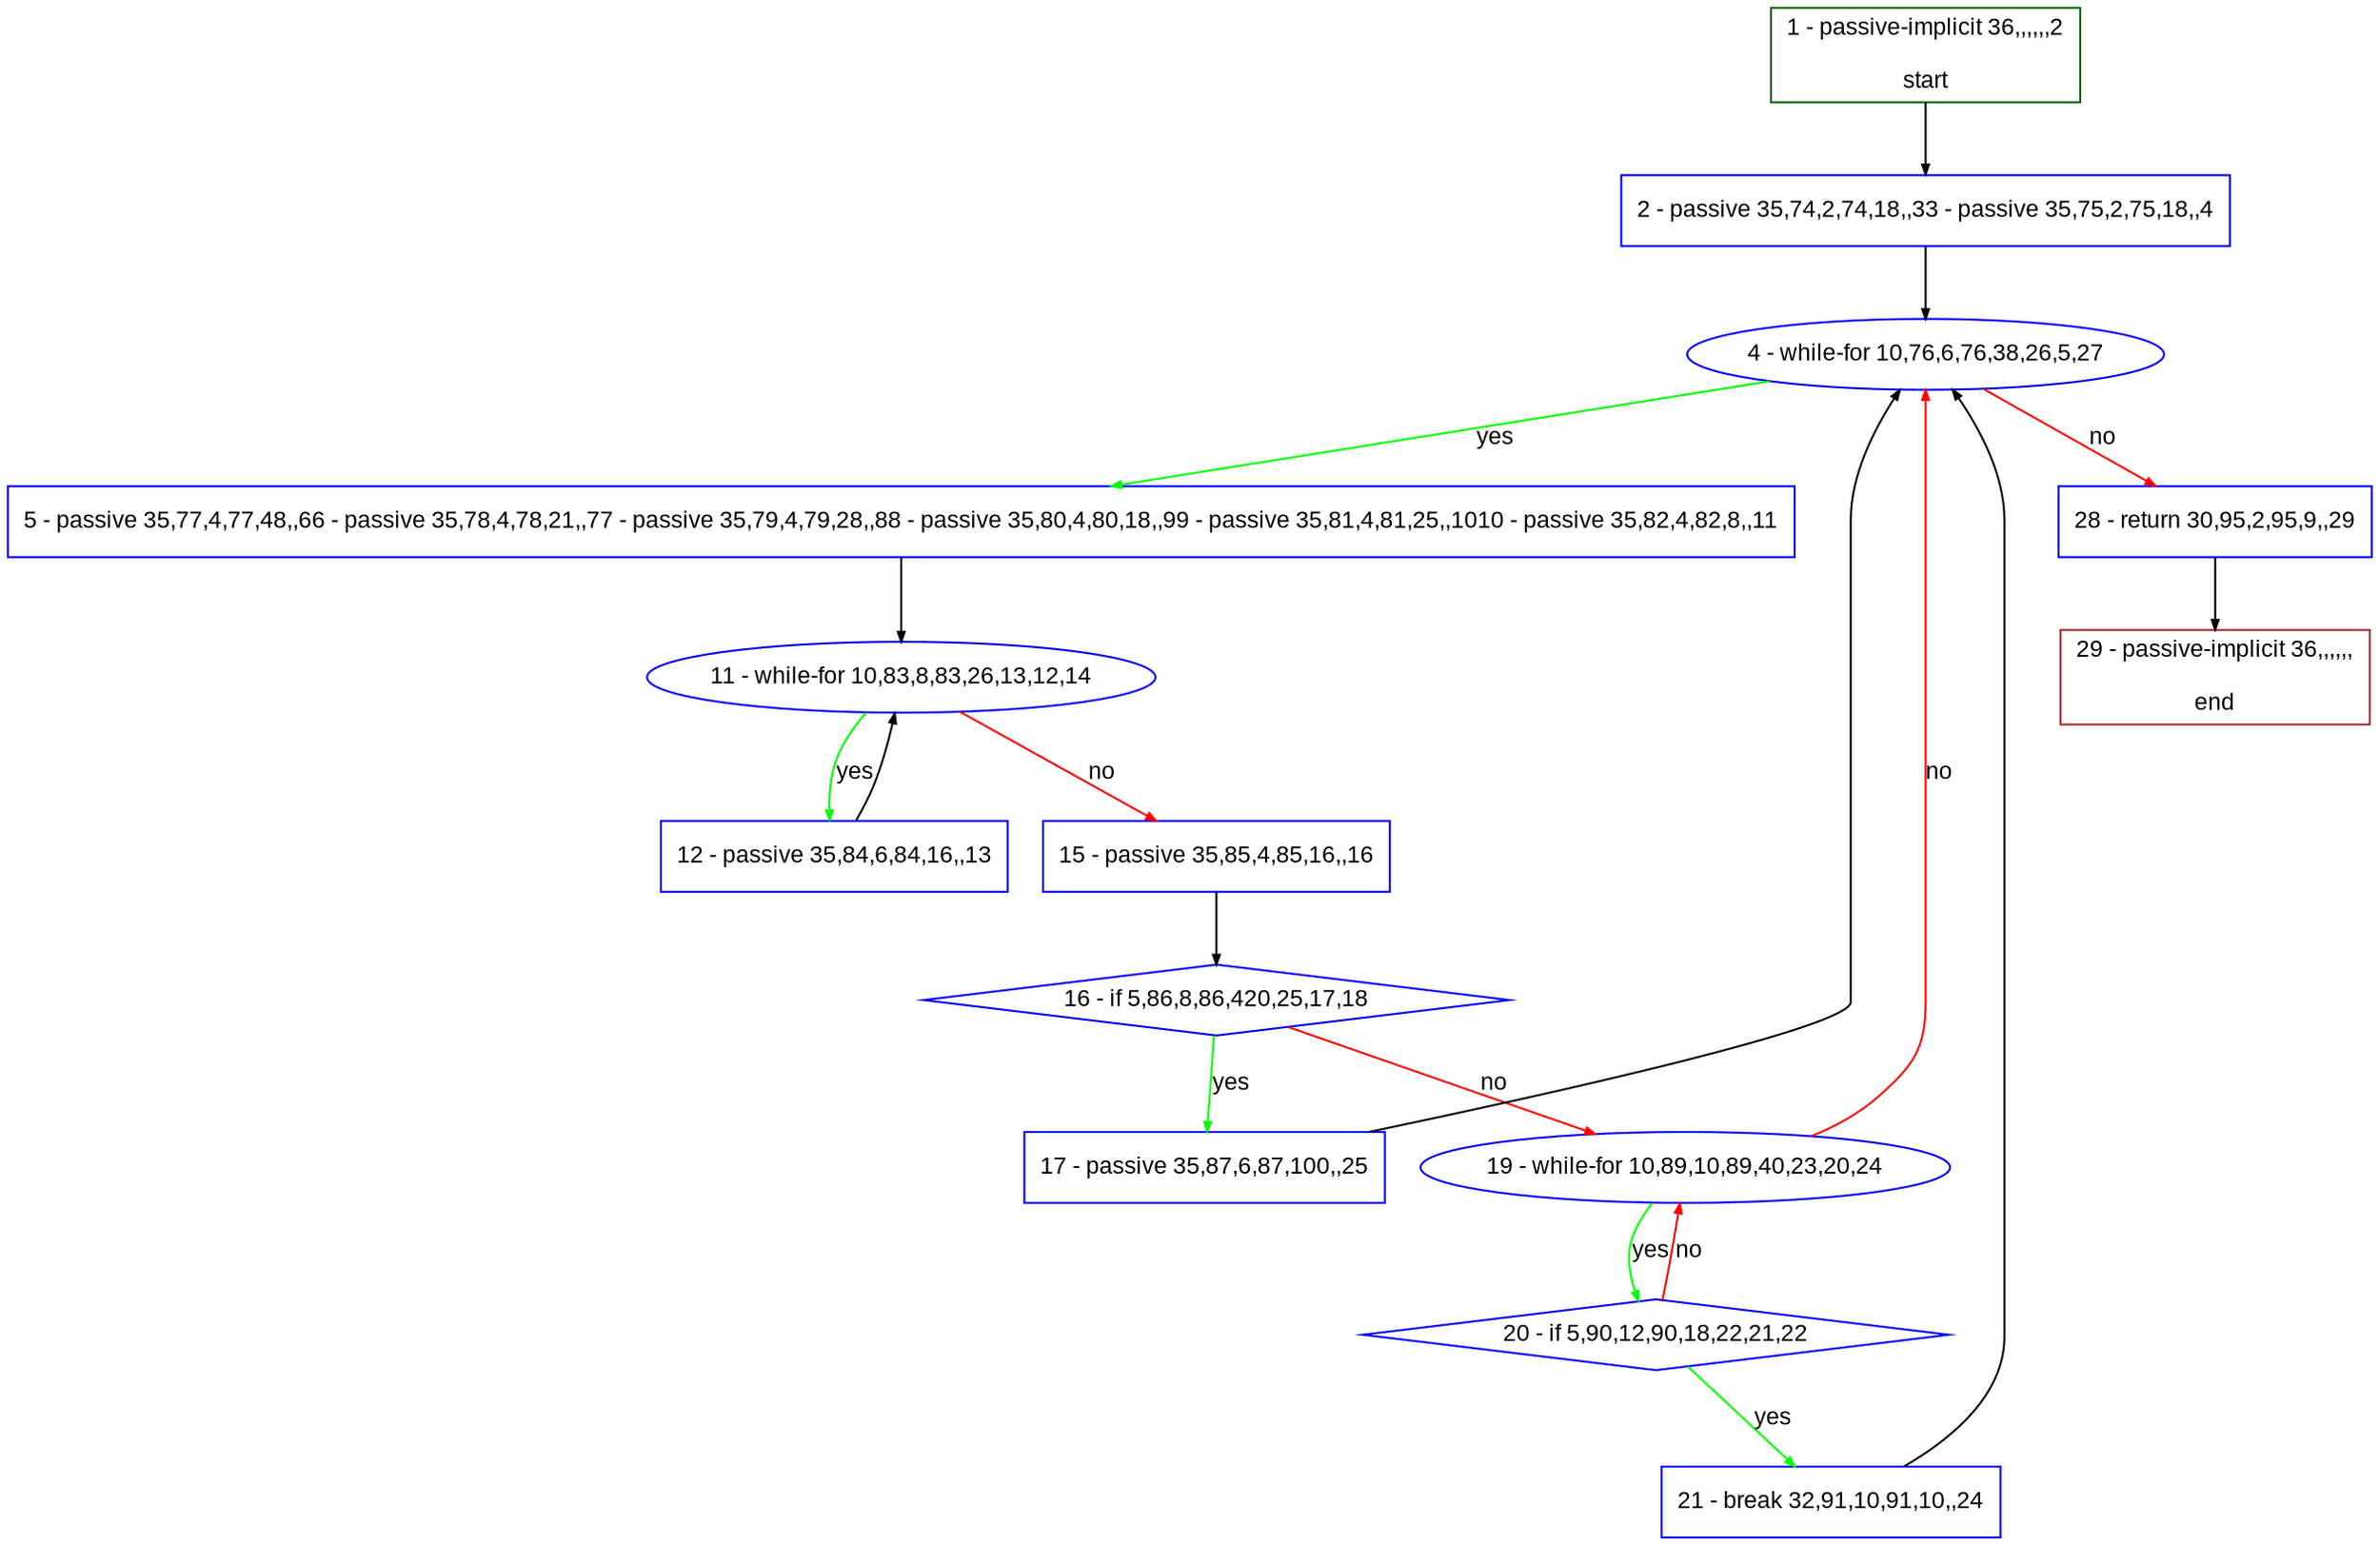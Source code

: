 digraph "" {
  graph [pack="true", label="", fontsize="12", packmode="clust", fontname="Arial", fillcolor="#FFFFCC", bgcolor="white", style="rounded,filled", compound="true"];
  node [node_initialized="no", label="", color="grey", fontsize="12", fillcolor="white", fontname="Arial", style="filled", shape="rectangle", compound="true", fixedsize="false"];
  edge [fontcolor="black", arrowhead="normal", arrowtail="none", arrowsize="0.5", ltail="", label="", color="black", fontsize="12", lhead="", fontname="Arial", dir="forward", compound="true"];
  __N1 [label="2 - passive 35,74,2,74,18,,33 - passive 35,75,2,75,18,,4", color="#0000ff", fillcolor="#ffffff", style="filled", shape="box"];
  __N2 [label="1 - passive-implicit 36,,,,,,2\n\nstart", color="#006400", fillcolor="#ffffff", style="filled", shape="box"];
  __N3 [label="4 - while-for 10,76,6,76,38,26,5,27", color="#0000ff", fillcolor="#ffffff", style="filled", shape="oval"];
  __N4 [label="5 - passive 35,77,4,77,48,,66 - passive 35,78,4,78,21,,77 - passive 35,79,4,79,28,,88 - passive 35,80,4,80,18,,99 - passive 35,81,4,81,25,,1010 - passive 35,82,4,82,8,,11", color="#0000ff", fillcolor="#ffffff", style="filled", shape="box"];
  __N5 [label="28 - return 30,95,2,95,9,,29", color="#0000ff", fillcolor="#ffffff", style="filled", shape="box"];
  __N6 [label="11 - while-for 10,83,8,83,26,13,12,14", color="#0000ff", fillcolor="#ffffff", style="filled", shape="oval"];
  __N7 [label="12 - passive 35,84,6,84,16,,13", color="#0000ff", fillcolor="#ffffff", style="filled", shape="box"];
  __N8 [label="15 - passive 35,85,4,85,16,,16", color="#0000ff", fillcolor="#ffffff", style="filled", shape="box"];
  __N9 [label="16 - if 5,86,8,86,420,25,17,18", color="#0000ff", fillcolor="#ffffff", style="filled", shape="diamond"];
  __N10 [label="17 - passive 35,87,6,87,100,,25", color="#0000ff", fillcolor="#ffffff", style="filled", shape="box"];
  __N11 [label="19 - while-for 10,89,10,89,40,23,20,24", color="#0000ff", fillcolor="#ffffff", style="filled", shape="oval"];
  __N12 [label="20 - if 5,90,12,90,18,22,21,22", color="#0000ff", fillcolor="#ffffff", style="filled", shape="diamond"];
  __N13 [label="21 - break 32,91,10,91,10,,24", color="#0000ff", fillcolor="#ffffff", style="filled", shape="box"];
  __N14 [label="29 - passive-implicit 36,,,,,,\n\nend", color="#a52a2a", fillcolor="#ffffff", style="filled", shape="box"];
  __N2 -> __N1 [arrowhead="normal", arrowtail="none", color="#000000", label="", dir="forward"];
  __N1 -> __N3 [arrowhead="normal", arrowtail="none", color="#000000", label="", dir="forward"];
  __N3 -> __N4 [arrowhead="normal", arrowtail="none", color="#00ff00", label="yes", dir="forward"];
  __N3 -> __N5 [arrowhead="normal", arrowtail="none", color="#ff0000", label="no", dir="forward"];
  __N4 -> __N6 [arrowhead="normal", arrowtail="none", color="#000000", label="", dir="forward"];
  __N6 -> __N7 [arrowhead="normal", arrowtail="none", color="#00ff00", label="yes", dir="forward"];
  __N7 -> __N6 [arrowhead="normal", arrowtail="none", color="#000000", label="", dir="forward"];
  __N6 -> __N8 [arrowhead="normal", arrowtail="none", color="#ff0000", label="no", dir="forward"];
  __N8 -> __N9 [arrowhead="normal", arrowtail="none", color="#000000", label="", dir="forward"];
  __N9 -> __N10 [arrowhead="normal", arrowtail="none", color="#00ff00", label="yes", dir="forward"];
  __N9 -> __N11 [arrowhead="normal", arrowtail="none", color="#ff0000", label="no", dir="forward"];
  __N10 -> __N3 [arrowhead="normal", arrowtail="none", color="#000000", label="", dir="forward"];
  __N11 -> __N3 [arrowhead="normal", arrowtail="none", color="#ff0000", label="no", dir="forward"];
  __N11 -> __N12 [arrowhead="normal", arrowtail="none", color="#00ff00", label="yes", dir="forward"];
  __N12 -> __N11 [arrowhead="normal", arrowtail="none", color="#ff0000", label="no", dir="forward"];
  __N12 -> __N13 [arrowhead="normal", arrowtail="none", color="#00ff00", label="yes", dir="forward"];
  __N13 -> __N3 [arrowhead="normal", arrowtail="none", color="#000000", label="", dir="forward"];
  __N5 -> __N14 [arrowhead="normal", arrowtail="none", color="#000000", label="", dir="forward"];
}
